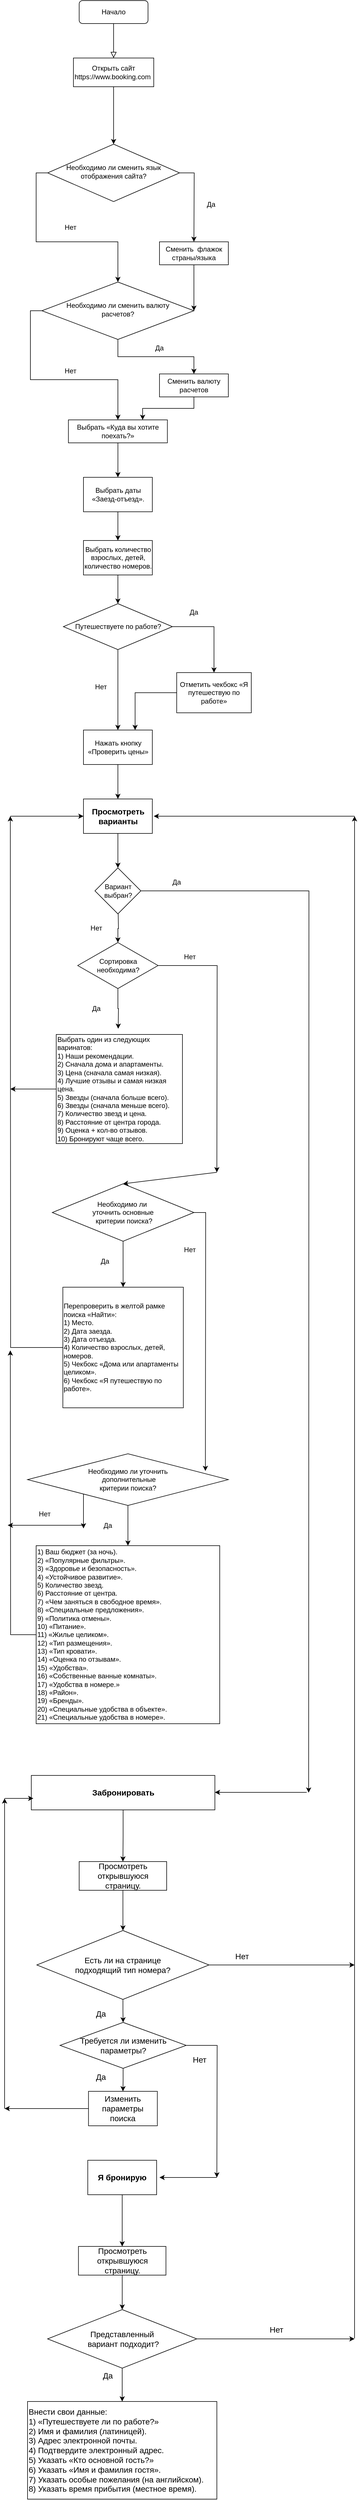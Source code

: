 <mxfile version="16.6.4" type="github">
  <diagram id="C5RBs43oDa-KdzZeNtuy" name="Page-1">
    <mxGraphModel dx="1210" dy="661" grid="1" gridSize="10" guides="1" tooltips="1" connect="1" arrows="1" fold="1" page="1" pageScale="1" pageWidth="827" pageHeight="1169" math="0" shadow="0">
      <root>
        <mxCell id="WIyWlLk6GJQsqaUBKTNV-0" />
        <mxCell id="WIyWlLk6GJQsqaUBKTNV-1" parent="WIyWlLk6GJQsqaUBKTNV-0" />
        <mxCell id="WIyWlLk6GJQsqaUBKTNV-2" value="" style="rounded=0;html=1;jettySize=auto;orthogonalLoop=1;fontSize=11;endArrow=block;endFill=0;endSize=8;strokeWidth=1;shadow=0;labelBackgroundColor=none;edgeStyle=orthogonalEdgeStyle;" parent="WIyWlLk6GJQsqaUBKTNV-1" source="WIyWlLk6GJQsqaUBKTNV-3" edge="1">
          <mxGeometry relative="1" as="geometry">
            <mxPoint x="220" y="110" as="targetPoint" />
          </mxGeometry>
        </mxCell>
        <mxCell id="WIyWlLk6GJQsqaUBKTNV-3" value="Начало" style="rounded=1;whiteSpace=wrap;html=1;fontSize=12;glass=0;strokeWidth=1;shadow=0;" parent="WIyWlLk6GJQsqaUBKTNV-1" vertex="1">
          <mxGeometry x="160" y="10" width="120" height="40" as="geometry" />
        </mxCell>
        <mxCell id="BFL_2XHOUMs97H4_P7Qg-10" style="edgeStyle=orthogonalEdgeStyle;rounded=0;orthogonalLoop=1;jettySize=auto;html=1;" parent="WIyWlLk6GJQsqaUBKTNV-1" source="WIyWlLk6GJQsqaUBKTNV-6" edge="1">
          <mxGeometry relative="1" as="geometry">
            <mxPoint x="360" y="430" as="targetPoint" />
          </mxGeometry>
        </mxCell>
        <mxCell id="BFL_2XHOUMs97H4_P7Qg-12" style="edgeStyle=orthogonalEdgeStyle;rounded=0;orthogonalLoop=1;jettySize=auto;html=1;exitX=0;exitY=0.5;exitDx=0;exitDy=0;entryX=0.5;entryY=0;entryDx=0;entryDy=0;" parent="WIyWlLk6GJQsqaUBKTNV-1" source="WIyWlLk6GJQsqaUBKTNV-6" target="WIyWlLk6GJQsqaUBKTNV-10" edge="1">
          <mxGeometry relative="1" as="geometry">
            <mxPoint x="220" y="490" as="targetPoint" />
          </mxGeometry>
        </mxCell>
        <mxCell id="WIyWlLk6GJQsqaUBKTNV-6" value="Необходимо ли сменить язык отображения сайта?" style="rhombus;whiteSpace=wrap;html=1;shadow=0;fontFamily=Helvetica;fontSize=12;align=center;strokeWidth=1;spacing=6;spacingTop=-4;" parent="WIyWlLk6GJQsqaUBKTNV-1" vertex="1">
          <mxGeometry x="105" y="260" width="230" height="100" as="geometry" />
        </mxCell>
        <mxCell id="BFL_2XHOUMs97H4_P7Qg-19" style="edgeStyle=orthogonalEdgeStyle;rounded=0;orthogonalLoop=1;jettySize=auto;html=1;exitX=0.5;exitY=1;exitDx=0;exitDy=0;entryX=1;entryY=0.5;entryDx=0;entryDy=0;" parent="WIyWlLk6GJQsqaUBKTNV-1" source="WIyWlLk6GJQsqaUBKTNV-7" target="WIyWlLk6GJQsqaUBKTNV-10" edge="1">
          <mxGeometry relative="1" as="geometry">
            <Array as="points">
              <mxPoint x="360" y="500" />
              <mxPoint x="360" y="500" />
            </Array>
          </mxGeometry>
        </mxCell>
        <mxCell id="WIyWlLk6GJQsqaUBKTNV-7" value="Сменить&amp;nbsp; флажок страны/языка" style="whiteSpace=wrap;html=1;fontSize=12;glass=0;strokeWidth=1;shadow=0;" parent="WIyWlLk6GJQsqaUBKTNV-1" vertex="1">
          <mxGeometry x="300" y="430" width="120" height="40" as="geometry" />
        </mxCell>
        <mxCell id="BFL_2XHOUMs97H4_P7Qg-21" style="edgeStyle=orthogonalEdgeStyle;rounded=0;orthogonalLoop=1;jettySize=auto;html=1;entryX=0.5;entryY=0;entryDx=0;entryDy=0;" parent="WIyWlLk6GJQsqaUBKTNV-1" source="WIyWlLk6GJQsqaUBKTNV-10" target="WIyWlLk6GJQsqaUBKTNV-12" edge="1">
          <mxGeometry relative="1" as="geometry" />
        </mxCell>
        <mxCell id="WIyWlLk6GJQsqaUBKTNV-10" value="Необходимо ли сменить валюту &lt;br&gt;расчетов?" style="rhombus;whiteSpace=wrap;html=1;shadow=0;fontFamily=Helvetica;fontSize=12;align=center;strokeWidth=1;spacing=6;spacingTop=-4;" parent="WIyWlLk6GJQsqaUBKTNV-1" vertex="1">
          <mxGeometry x="95" y="500" width="265" height="100" as="geometry" />
        </mxCell>
        <mxCell id="BFL_2XHOUMs97H4_P7Qg-31" value="" style="edgeStyle=orthogonalEdgeStyle;rounded=0;orthogonalLoop=1;jettySize=auto;html=1;" parent="WIyWlLk6GJQsqaUBKTNV-1" source="WIyWlLk6GJQsqaUBKTNV-11" target="BFL_2XHOUMs97H4_P7Qg-28" edge="1">
          <mxGeometry relative="1" as="geometry" />
        </mxCell>
        <mxCell id="WIyWlLk6GJQsqaUBKTNV-11" value="Выбрать «Куда вы хотите поехать?»" style="whiteSpace=wrap;html=1;fontSize=12;glass=0;strokeWidth=1;shadow=0;" parent="WIyWlLk6GJQsqaUBKTNV-1" vertex="1">
          <mxGeometry x="141.25" y="740" width="172.5" height="40" as="geometry" />
        </mxCell>
        <mxCell id="BFL_2XHOUMs97H4_P7Qg-27" style="edgeStyle=orthogonalEdgeStyle;rounded=0;orthogonalLoop=1;jettySize=auto;html=1;exitX=0.5;exitY=1;exitDx=0;exitDy=0;entryX=0.75;entryY=0;entryDx=0;entryDy=0;" parent="WIyWlLk6GJQsqaUBKTNV-1" source="WIyWlLk6GJQsqaUBKTNV-12" target="WIyWlLk6GJQsqaUBKTNV-11" edge="1">
          <mxGeometry relative="1" as="geometry" />
        </mxCell>
        <mxCell id="WIyWlLk6GJQsqaUBKTNV-12" value="Сменить валюту расчетов" style="whiteSpace=wrap;html=1;fontSize=12;glass=0;strokeWidth=1;shadow=0;" parent="WIyWlLk6GJQsqaUBKTNV-1" vertex="1">
          <mxGeometry x="300" y="660" width="120" height="40" as="geometry" />
        </mxCell>
        <mxCell id="BFL_2XHOUMs97H4_P7Qg-2" style="edgeStyle=orthogonalEdgeStyle;rounded=0;orthogonalLoop=1;jettySize=auto;html=1;entryX=0.5;entryY=0;entryDx=0;entryDy=0;" parent="WIyWlLk6GJQsqaUBKTNV-1" source="BFL_2XHOUMs97H4_P7Qg-0" target="WIyWlLk6GJQsqaUBKTNV-6" edge="1">
          <mxGeometry relative="1" as="geometry" />
        </mxCell>
        <mxCell id="BFL_2XHOUMs97H4_P7Qg-0" value="Открыть сайт https://www.booking.com&amp;nbsp;" style="whiteSpace=wrap;html=1;" parent="WIyWlLk6GJQsqaUBKTNV-1" vertex="1">
          <mxGeometry x="150" y="110" width="140" height="50" as="geometry" />
        </mxCell>
        <mxCell id="BFL_2XHOUMs97H4_P7Qg-4" value="Да" style="text;html=1;strokeColor=none;fillColor=none;align=center;verticalAlign=middle;whiteSpace=wrap;rounded=0;" parent="WIyWlLk6GJQsqaUBKTNV-1" vertex="1">
          <mxGeometry x="360" y="350" width="60" height="30" as="geometry" />
        </mxCell>
        <mxCell id="BFL_2XHOUMs97H4_P7Qg-13" value="Нет" style="text;html=1;strokeColor=none;fillColor=none;align=center;verticalAlign=middle;whiteSpace=wrap;rounded=0;" parent="WIyWlLk6GJQsqaUBKTNV-1" vertex="1">
          <mxGeometry x="115" y="390" width="60" height="30" as="geometry" />
        </mxCell>
        <mxCell id="BFL_2XHOUMs97H4_P7Qg-22" value="Да" style="text;html=1;strokeColor=none;fillColor=none;align=center;verticalAlign=middle;whiteSpace=wrap;rounded=0;" parent="WIyWlLk6GJQsqaUBKTNV-1" vertex="1">
          <mxGeometry x="270" y="600" width="60" height="30" as="geometry" />
        </mxCell>
        <mxCell id="BFL_2XHOUMs97H4_P7Qg-24" style="edgeStyle=orthogonalEdgeStyle;rounded=0;orthogonalLoop=1;jettySize=auto;html=1;exitX=0;exitY=0.5;exitDx=0;exitDy=0;entryX=0.5;entryY=0;entryDx=0;entryDy=0;" parent="WIyWlLk6GJQsqaUBKTNV-1" source="WIyWlLk6GJQsqaUBKTNV-10" target="WIyWlLk6GJQsqaUBKTNV-11" edge="1">
          <mxGeometry relative="1" as="geometry">
            <mxPoint x="220" y="670" as="targetPoint" />
          </mxGeometry>
        </mxCell>
        <mxCell id="BFL_2XHOUMs97H4_P7Qg-25" value="Нет" style="text;html=1;strokeColor=none;fillColor=none;align=center;verticalAlign=middle;whiteSpace=wrap;rounded=0;" parent="WIyWlLk6GJQsqaUBKTNV-1" vertex="1">
          <mxGeometry x="115" y="640" width="60" height="30" as="geometry" />
        </mxCell>
        <mxCell id="BFL_2XHOUMs97H4_P7Qg-33" value="" style="edgeStyle=orthogonalEdgeStyle;rounded=0;orthogonalLoop=1;jettySize=auto;html=1;" parent="WIyWlLk6GJQsqaUBKTNV-1" source="BFL_2XHOUMs97H4_P7Qg-28" target="BFL_2XHOUMs97H4_P7Qg-32" edge="1">
          <mxGeometry relative="1" as="geometry" />
        </mxCell>
        <mxCell id="BFL_2XHOUMs97H4_P7Qg-28" value="Выбрать даты «Заезд-отъезд»." style="whiteSpace=wrap;html=1;" parent="WIyWlLk6GJQsqaUBKTNV-1" vertex="1">
          <mxGeometry x="167.5" y="840" width="120" height="60" as="geometry" />
        </mxCell>
        <mxCell id="BFL_2XHOUMs97H4_P7Qg-35" value="" style="edgeStyle=orthogonalEdgeStyle;rounded=0;orthogonalLoop=1;jettySize=auto;html=1;" parent="WIyWlLk6GJQsqaUBKTNV-1" source="BFL_2XHOUMs97H4_P7Qg-32" target="BFL_2XHOUMs97H4_P7Qg-34" edge="1">
          <mxGeometry relative="1" as="geometry" />
        </mxCell>
        <mxCell id="BFL_2XHOUMs97H4_P7Qg-32" value="Выбрать количество взрослых, детей, количество номеров." style="whiteSpace=wrap;html=1;" parent="WIyWlLk6GJQsqaUBKTNV-1" vertex="1">
          <mxGeometry x="167.5" y="950" width="120" height="60" as="geometry" />
        </mxCell>
        <mxCell id="BFL_2XHOUMs97H4_P7Qg-37" style="edgeStyle=orthogonalEdgeStyle;rounded=0;orthogonalLoop=1;jettySize=auto;html=1;entryX=0.5;entryY=0;entryDx=0;entryDy=0;" parent="WIyWlLk6GJQsqaUBKTNV-1" source="BFL_2XHOUMs97H4_P7Qg-34" target="BFL_2XHOUMs97H4_P7Qg-36" edge="1">
          <mxGeometry relative="1" as="geometry">
            <mxPoint x="390" y="1140" as="targetPoint" />
          </mxGeometry>
        </mxCell>
        <mxCell id="BFL_2XHOUMs97H4_P7Qg-40" style="edgeStyle=orthogonalEdgeStyle;rounded=0;orthogonalLoop=1;jettySize=auto;html=1;" parent="WIyWlLk6GJQsqaUBKTNV-1" source="BFL_2XHOUMs97H4_P7Qg-34" target="BFL_2XHOUMs97H4_P7Qg-39" edge="1">
          <mxGeometry relative="1" as="geometry" />
        </mxCell>
        <mxCell id="BFL_2XHOUMs97H4_P7Qg-34" value="Путешествуете по работе?" style="rhombus;whiteSpace=wrap;html=1;" parent="WIyWlLk6GJQsqaUBKTNV-1" vertex="1">
          <mxGeometry x="132.5" y="1060" width="190" height="80" as="geometry" />
        </mxCell>
        <mxCell id="BFL_2XHOUMs97H4_P7Qg-41" style="edgeStyle=orthogonalEdgeStyle;rounded=0;orthogonalLoop=1;jettySize=auto;html=1;entryX=0.75;entryY=0;entryDx=0;entryDy=0;" parent="WIyWlLk6GJQsqaUBKTNV-1" source="BFL_2XHOUMs97H4_P7Qg-36" target="BFL_2XHOUMs97H4_P7Qg-39" edge="1">
          <mxGeometry relative="1" as="geometry" />
        </mxCell>
        <mxCell id="BFL_2XHOUMs97H4_P7Qg-36" value="Отметить чекбокс «Я путешествую по работе»" style="whiteSpace=wrap;html=1;" parent="WIyWlLk6GJQsqaUBKTNV-1" vertex="1">
          <mxGeometry x="330" y="1180" width="130" height="70" as="geometry" />
        </mxCell>
        <mxCell id="BFL_2XHOUMs97H4_P7Qg-38" value="Да" style="text;html=1;strokeColor=none;fillColor=none;align=center;verticalAlign=middle;whiteSpace=wrap;rounded=0;" parent="WIyWlLk6GJQsqaUBKTNV-1" vertex="1">
          <mxGeometry x="330" y="1060" width="60" height="30" as="geometry" />
        </mxCell>
        <mxCell id="CBsSBNwXO_VxB48tIqk5-2" value="" style="edgeStyle=orthogonalEdgeStyle;rounded=0;orthogonalLoop=1;jettySize=auto;html=1;" edge="1" parent="WIyWlLk6GJQsqaUBKTNV-1" source="BFL_2XHOUMs97H4_P7Qg-39" target="CBsSBNwXO_VxB48tIqk5-1">
          <mxGeometry relative="1" as="geometry" />
        </mxCell>
        <mxCell id="BFL_2XHOUMs97H4_P7Qg-39" value="Нажать кнопку «Проверить цены»" style="whiteSpace=wrap;html=1;" parent="WIyWlLk6GJQsqaUBKTNV-1" vertex="1">
          <mxGeometry x="167.5" y="1280" width="120" height="60" as="geometry" />
        </mxCell>
        <mxCell id="BFL_2XHOUMs97H4_P7Qg-42" value="Нет" style="text;html=1;strokeColor=none;fillColor=none;align=center;verticalAlign=middle;whiteSpace=wrap;rounded=0;" parent="WIyWlLk6GJQsqaUBKTNV-1" vertex="1">
          <mxGeometry x="167.5" y="1190" width="60" height="30" as="geometry" />
        </mxCell>
        <mxCell id="CBsSBNwXO_VxB48tIqk5-11" style="edgeStyle=orthogonalEdgeStyle;rounded=0;orthogonalLoop=1;jettySize=auto;html=1;" edge="1" parent="WIyWlLk6GJQsqaUBKTNV-1" source="CBsSBNwXO_VxB48tIqk5-1" target="CBsSBNwXO_VxB48tIqk5-3">
          <mxGeometry relative="1" as="geometry" />
        </mxCell>
        <mxCell id="CBsSBNwXO_VxB48tIqk5-1" value="&lt;font style=&quot;font-size: 14px&quot;&gt;&lt;b&gt;Просмотреть варианты&lt;/b&gt;&lt;/font&gt;" style="rounded=0;whiteSpace=wrap;html=1;" vertex="1" parent="WIyWlLk6GJQsqaUBKTNV-1">
          <mxGeometry x="167.5" y="1400" width="120" height="60" as="geometry" />
        </mxCell>
        <mxCell id="CBsSBNwXO_VxB48tIqk5-4" style="edgeStyle=orthogonalEdgeStyle;rounded=0;orthogonalLoop=1;jettySize=auto;html=1;" edge="1" parent="WIyWlLk6GJQsqaUBKTNV-1" source="CBsSBNwXO_VxB48tIqk5-3">
          <mxGeometry relative="1" as="geometry">
            <mxPoint x="560" y="3130" as="targetPoint" />
          </mxGeometry>
        </mxCell>
        <mxCell id="CBsSBNwXO_VxB48tIqk5-22" value="" style="edgeStyle=orthogonalEdgeStyle;rounded=0;orthogonalLoop=1;jettySize=auto;html=1;" edge="1" parent="WIyWlLk6GJQsqaUBKTNV-1" target="CBsSBNwXO_VxB48tIqk5-12">
          <mxGeometry relative="1" as="geometry">
            <mxPoint x="228" y="1600" as="sourcePoint" />
          </mxGeometry>
        </mxCell>
        <mxCell id="CBsSBNwXO_VxB48tIqk5-3" value="Вариант выбран?" style="rhombus;whiteSpace=wrap;html=1;" vertex="1" parent="WIyWlLk6GJQsqaUBKTNV-1">
          <mxGeometry x="187.5" y="1520" width="80" height="80" as="geometry" />
        </mxCell>
        <mxCell id="CBsSBNwXO_VxB48tIqk5-6" value="Да" style="text;html=1;strokeColor=none;fillColor=none;align=center;verticalAlign=middle;whiteSpace=wrap;rounded=0;" vertex="1" parent="WIyWlLk6GJQsqaUBKTNV-1">
          <mxGeometry x="300" y="1530" width="60" height="30" as="geometry" />
        </mxCell>
        <mxCell id="CBsSBNwXO_VxB48tIqk5-14" value="Нет" style="text;html=1;strokeColor=none;fillColor=none;align=center;verticalAlign=middle;whiteSpace=wrap;rounded=0;" vertex="1" parent="WIyWlLk6GJQsqaUBKTNV-1">
          <mxGeometry x="160" y="1610" width="60" height="30" as="geometry" />
        </mxCell>
        <mxCell id="CBsSBNwXO_VxB48tIqk5-43" style="edgeStyle=orthogonalEdgeStyle;rounded=0;orthogonalLoop=1;jettySize=auto;html=1;" edge="1" parent="WIyWlLk6GJQsqaUBKTNV-1" source="CBsSBNwXO_VxB48tIqk5-17">
          <mxGeometry relative="1" as="geometry">
            <mxPoint x="40" y="1905" as="targetPoint" />
          </mxGeometry>
        </mxCell>
        <mxCell id="CBsSBNwXO_VxB48tIqk5-17" value="Выбрать один из следующих варинатов:&lt;br&gt;&lt;div&gt;1)&lt;span&gt;	&lt;/span&gt;Наши рекомендации.&lt;/div&gt;&lt;div&gt;2)&lt;span&gt;	&lt;/span&gt;Сначала дома и апартаменты.&lt;/div&gt;&lt;div&gt;3)&lt;span&gt;	&lt;/span&gt;Цена (сначала самая низкая).&lt;/div&gt;&lt;div&gt;4)&lt;span&gt;	&lt;/span&gt;Лучшие отзывы и самая низкая цена.&lt;/div&gt;&lt;div&gt;5)&lt;span&gt;	&lt;/span&gt;Звезды (сначала больше всего).&lt;/div&gt;&lt;div&gt;6)&lt;span&gt;	&lt;/span&gt;Звезды (сначала меньше всего).&lt;/div&gt;&lt;div&gt;7)&lt;span&gt;	&lt;/span&gt;Количество звезд и цена.&lt;/div&gt;&lt;div&gt;8)&lt;span&gt;	&lt;/span&gt;Расстояние от центра города.&lt;/div&gt;&lt;div&gt;9)&lt;span&gt;	&lt;/span&gt;Оценка + кол-во отзывов.&lt;/div&gt;&lt;div&gt;10)&lt;span&gt;	&lt;/span&gt;Бронируют чаще всего.&lt;/div&gt;" style="rounded=0;whiteSpace=wrap;html=1;align=left;" vertex="1" parent="WIyWlLk6GJQsqaUBKTNV-1">
          <mxGeometry x="120" y="1810" width="220" height="190" as="geometry" />
        </mxCell>
        <mxCell id="CBsSBNwXO_VxB48tIqk5-19" value="Да" style="text;html=1;strokeColor=none;fillColor=none;align=center;verticalAlign=middle;whiteSpace=wrap;rounded=0;" vertex="1" parent="WIyWlLk6GJQsqaUBKTNV-1">
          <mxGeometry x="160" y="1750" width="60" height="30" as="geometry" />
        </mxCell>
        <mxCell id="CBsSBNwXO_VxB48tIqk5-25" value="" style="endArrow=classic;html=1;rounded=0;startArrow=none;" edge="1" parent="WIyWlLk6GJQsqaUBKTNV-1" source="CBsSBNwXO_VxB48tIqk5-12">
          <mxGeometry width="50" height="50" relative="1" as="geometry">
            <mxPoint x="210" y="1720" as="sourcePoint" />
            <mxPoint x="260" y="1670" as="targetPoint" />
          </mxGeometry>
        </mxCell>
        <mxCell id="CBsSBNwXO_VxB48tIqk5-30" style="edgeStyle=orthogonalEdgeStyle;rounded=0;orthogonalLoop=1;jettySize=auto;html=1;" edge="1" parent="WIyWlLk6GJQsqaUBKTNV-1" source="CBsSBNwXO_VxB48tIqk5-12">
          <mxGeometry relative="1" as="geometry">
            <mxPoint x="400" y="2050" as="targetPoint" />
          </mxGeometry>
        </mxCell>
        <mxCell id="CBsSBNwXO_VxB48tIqk5-32" style="edgeStyle=orthogonalEdgeStyle;rounded=0;orthogonalLoop=1;jettySize=auto;html=1;" edge="1" parent="WIyWlLk6GJQsqaUBKTNV-1" source="CBsSBNwXO_VxB48tIqk5-12">
          <mxGeometry relative="1" as="geometry">
            <mxPoint x="228" y="1800" as="targetPoint" />
          </mxGeometry>
        </mxCell>
        <mxCell id="CBsSBNwXO_VxB48tIqk5-12" value="Сортировка необходима?" style="rhombus;whiteSpace=wrap;html=1;" vertex="1" parent="WIyWlLk6GJQsqaUBKTNV-1">
          <mxGeometry x="157.5" y="1650" width="140" height="80" as="geometry" />
        </mxCell>
        <mxCell id="CBsSBNwXO_VxB48tIqk5-26" value="" style="endArrow=none;html=1;rounded=0;" edge="1" parent="WIyWlLk6GJQsqaUBKTNV-1" target="CBsSBNwXO_VxB48tIqk5-12">
          <mxGeometry width="50" height="50" relative="1" as="geometry">
            <mxPoint x="210" y="1720" as="sourcePoint" />
            <mxPoint x="260" y="1670" as="targetPoint" />
          </mxGeometry>
        </mxCell>
        <mxCell id="CBsSBNwXO_VxB48tIqk5-27" value="" style="endArrow=classic;html=1;rounded=0;" edge="1" parent="WIyWlLk6GJQsqaUBKTNV-1" target="CBsSBNwXO_VxB48tIqk5-12">
          <mxGeometry width="50" height="50" relative="1" as="geometry">
            <mxPoint x="210" y="1720" as="sourcePoint" />
            <mxPoint x="260" y="1670" as="targetPoint" />
          </mxGeometry>
        </mxCell>
        <mxCell id="CBsSBNwXO_VxB48tIqk5-28" value="" style="endArrow=classic;html=1;rounded=0;" edge="1" parent="WIyWlLk6GJQsqaUBKTNV-1">
          <mxGeometry width="50" height="50" relative="1" as="geometry">
            <mxPoint x="40" y="1430" as="sourcePoint" />
            <mxPoint x="167.5" y="1430" as="targetPoint" />
          </mxGeometry>
        </mxCell>
        <mxCell id="CBsSBNwXO_VxB48tIqk5-31" value="Нет" style="text;html=1;strokeColor=none;fillColor=none;align=center;verticalAlign=middle;whiteSpace=wrap;rounded=0;" vertex="1" parent="WIyWlLk6GJQsqaUBKTNV-1">
          <mxGeometry x="322.5" y="1660" width="60" height="30" as="geometry" />
        </mxCell>
        <mxCell id="CBsSBNwXO_VxB48tIqk5-38" value="" style="edgeStyle=orthogonalEdgeStyle;rounded=0;orthogonalLoop=1;jettySize=auto;html=1;" edge="1" parent="WIyWlLk6GJQsqaUBKTNV-1" source="CBsSBNwXO_VxB48tIqk5-33" target="CBsSBNwXO_VxB48tIqk5-37">
          <mxGeometry relative="1" as="geometry" />
        </mxCell>
        <mxCell id="CBsSBNwXO_VxB48tIqk5-45" style="edgeStyle=orthogonalEdgeStyle;rounded=0;orthogonalLoop=1;jettySize=auto;html=1;" edge="1" parent="WIyWlLk6GJQsqaUBKTNV-1" source="CBsSBNwXO_VxB48tIqk5-33">
          <mxGeometry relative="1" as="geometry">
            <mxPoint x="380" y="2570" as="targetPoint" />
          </mxGeometry>
        </mxCell>
        <mxCell id="CBsSBNwXO_VxB48tIqk5-33" value="Необходимо ли&amp;nbsp;&lt;br&gt;уточнить основные&lt;br&gt;&amp;nbsp;критерии поиска?" style="rhombus;whiteSpace=wrap;html=1;" vertex="1" parent="WIyWlLk6GJQsqaUBKTNV-1">
          <mxGeometry x="113.13" y="2070" width="246.87" height="100" as="geometry" />
        </mxCell>
        <mxCell id="CBsSBNwXO_VxB48tIqk5-36" value="" style="endArrow=classic;html=1;rounded=0;entryX=0.5;entryY=0;entryDx=0;entryDy=0;" edge="1" parent="WIyWlLk6GJQsqaUBKTNV-1" target="CBsSBNwXO_VxB48tIqk5-33">
          <mxGeometry width="50" height="50" relative="1" as="geometry">
            <mxPoint x="400" y="2050" as="sourcePoint" />
            <mxPoint x="100" y="2040" as="targetPoint" />
          </mxGeometry>
        </mxCell>
        <mxCell id="CBsSBNwXO_VxB48tIqk5-40" style="edgeStyle=orthogonalEdgeStyle;rounded=0;orthogonalLoop=1;jettySize=auto;html=1;" edge="1" parent="WIyWlLk6GJQsqaUBKTNV-1" source="CBsSBNwXO_VxB48tIqk5-37">
          <mxGeometry relative="1" as="geometry">
            <mxPoint x="40" y="1430" as="targetPoint" />
          </mxGeometry>
        </mxCell>
        <mxCell id="CBsSBNwXO_VxB48tIqk5-37" value="&lt;div style=&quot;text-align: left&quot;&gt;Перепроверить в желтой рамке поиска «Найти»:&lt;/div&gt;&lt;div style=&quot;text-align: left&quot;&gt;1)&lt;span&gt;	&lt;/span&gt;Место.&lt;/div&gt;&lt;div style=&quot;text-align: left&quot;&gt;2)&lt;span&gt;	&lt;/span&gt;Дата заезда.&lt;/div&gt;&lt;div style=&quot;text-align: left&quot;&gt;3)&lt;span&gt;	&lt;/span&gt;Дата отъезда.&lt;/div&gt;&lt;div style=&quot;text-align: left&quot;&gt;4)&lt;span&gt;	&lt;/span&gt;Количество взрослых, детей, номеров.&lt;/div&gt;&lt;div style=&quot;text-align: left&quot;&gt;5) Чекбокс «Дома или апартаменты целиком».&lt;br&gt;&lt;/div&gt;&lt;div style=&quot;text-align: left&quot;&gt;6) Чекбокс «Я путешествую по работе».&lt;br&gt;&lt;/div&gt;" style="whiteSpace=wrap;html=1;aspect=fixed;" vertex="1" parent="WIyWlLk6GJQsqaUBKTNV-1">
          <mxGeometry x="131.57" y="2250" width="210" height="210" as="geometry" />
        </mxCell>
        <mxCell id="CBsSBNwXO_VxB48tIqk5-39" value="Да" style="text;html=1;strokeColor=none;fillColor=none;align=center;verticalAlign=middle;whiteSpace=wrap;rounded=0;" vertex="1" parent="WIyWlLk6GJQsqaUBKTNV-1">
          <mxGeometry x="175" y="2190" width="60" height="30" as="geometry" />
        </mxCell>
        <mxCell id="CBsSBNwXO_VxB48tIqk5-49" value="" style="edgeStyle=orthogonalEdgeStyle;rounded=0;orthogonalLoop=1;jettySize=auto;html=1;" edge="1" parent="WIyWlLk6GJQsqaUBKTNV-1" source="CBsSBNwXO_VxB48tIqk5-44" target="CBsSBNwXO_VxB48tIqk5-47">
          <mxGeometry relative="1" as="geometry" />
        </mxCell>
        <mxCell id="CBsSBNwXO_VxB48tIqk5-44" value="Необходимо ли уточнить&lt;br&gt;&amp;nbsp;дополнительные &lt;br&gt;критерии поиска?" style="rhombus;whiteSpace=wrap;html=1;" vertex="1" parent="WIyWlLk6GJQsqaUBKTNV-1">
          <mxGeometry x="70" y="2540" width="350" height="90" as="geometry" />
        </mxCell>
        <mxCell id="CBsSBNwXO_VxB48tIqk5-46" value="Нет" style="text;html=1;strokeColor=none;fillColor=none;align=center;verticalAlign=middle;whiteSpace=wrap;rounded=0;" vertex="1" parent="WIyWlLk6GJQsqaUBKTNV-1">
          <mxGeometry x="322.5" y="2170" width="60" height="30" as="geometry" />
        </mxCell>
        <mxCell id="CBsSBNwXO_VxB48tIqk5-53" style="edgeStyle=orthogonalEdgeStyle;rounded=0;orthogonalLoop=1;jettySize=auto;html=1;" edge="1" parent="WIyWlLk6GJQsqaUBKTNV-1" source="CBsSBNwXO_VxB48tIqk5-47">
          <mxGeometry relative="1" as="geometry">
            <mxPoint x="40" y="2360" as="targetPoint" />
          </mxGeometry>
        </mxCell>
        <mxCell id="CBsSBNwXO_VxB48tIqk5-47" value="&lt;div&gt;1)&lt;span&gt;	&lt;/span&gt;Ваш бюджет (за ночь).&lt;/div&gt;&lt;div&gt;2)&lt;span&gt;	&lt;/span&gt;«Популярные фильтры».&lt;/div&gt;&lt;div&gt;3)&lt;span&gt;	&lt;/span&gt;«Здоровье и безопасность».&lt;/div&gt;&lt;div&gt;4)&lt;span&gt;	&lt;/span&gt;«Устойчивое развитие».&lt;/div&gt;&lt;div&gt;5)&lt;span&gt;	&lt;/span&gt;Количество звезд.&lt;/div&gt;&lt;div&gt;6)&lt;span&gt;	&lt;/span&gt;Расстояние от центра.&lt;/div&gt;&lt;div&gt;7)&lt;span&gt;	&lt;/span&gt;«Чем заняться в свободное время».&lt;/div&gt;&lt;div&gt;8)&lt;span&gt;	&lt;/span&gt;«Специальные предложения».&lt;/div&gt;&lt;div&gt;9)&lt;span&gt;	&lt;/span&gt;«Политика отмены».&lt;/div&gt;&lt;div&gt;10)&lt;span&gt;	&lt;/span&gt;«Питание».&lt;/div&gt;&lt;div&gt;11)&lt;span&gt;	&lt;/span&gt;«Жилье целиком».&lt;/div&gt;&lt;div&gt;12)&lt;span&gt;	&lt;/span&gt;«Тип размещения».&lt;/div&gt;&lt;div&gt;13)&lt;span&gt;	&lt;/span&gt;«Тип кровати».&lt;/div&gt;&lt;div&gt;14)&lt;span&gt;	&lt;/span&gt;«Оценка по отзывам».&lt;/div&gt;&lt;div&gt;15)&lt;span&gt;	&lt;/span&gt;«Удобства».&lt;/div&gt;&lt;div&gt;16)&lt;span&gt;	&lt;/span&gt;«Собственные ванные комнаты».&lt;/div&gt;&lt;div&gt;17)&lt;span&gt;	&lt;/span&gt;«Удобства в номере.»&lt;/div&gt;&lt;div&gt;18)&lt;span&gt;	&lt;/span&gt;«Район».&lt;/div&gt;&lt;div&gt;19)&lt;span&gt;	&lt;/span&gt;«Бренды».&lt;/div&gt;&lt;div&gt;20)&lt;span&gt;	&lt;/span&gt;«Специальные удобства в объекте».&lt;/div&gt;&lt;div&gt;21)&lt;span&gt;	&lt;/span&gt;«Специальные удобства в номере».&lt;/div&gt;" style="rounded=0;whiteSpace=wrap;html=1;align=left;" vertex="1" parent="WIyWlLk6GJQsqaUBKTNV-1">
          <mxGeometry x="85" y="2700" width="320" height="310" as="geometry" />
        </mxCell>
        <mxCell id="CBsSBNwXO_VxB48tIqk5-50" value="Да" style="text;html=1;strokeColor=none;fillColor=none;align=center;verticalAlign=middle;whiteSpace=wrap;rounded=0;" vertex="1" parent="WIyWlLk6GJQsqaUBKTNV-1">
          <mxGeometry x="180" y="2650" width="60" height="30" as="geometry" />
        </mxCell>
        <mxCell id="CBsSBNwXO_VxB48tIqk5-55" value="Нет" style="text;html=1;strokeColor=none;fillColor=none;align=center;verticalAlign=middle;whiteSpace=wrap;rounded=0;" vertex="1" parent="WIyWlLk6GJQsqaUBKTNV-1">
          <mxGeometry x="70" y="2630" width="60" height="30" as="geometry" />
        </mxCell>
        <mxCell id="CBsSBNwXO_VxB48tIqk5-65" value="" style="edgeStyle=orthogonalEdgeStyle;rounded=0;orthogonalLoop=1;jettySize=auto;html=1;fontSize=14;" edge="1" parent="WIyWlLk6GJQsqaUBKTNV-1" source="CBsSBNwXO_VxB48tIqk5-57" target="CBsSBNwXO_VxB48tIqk5-63">
          <mxGeometry relative="1" as="geometry" />
        </mxCell>
        <mxCell id="CBsSBNwXO_VxB48tIqk5-57" value="&lt;b&gt;&lt;font style=&quot;font-size: 14px&quot;&gt;Забронировать&lt;/font&gt;&lt;/b&gt;" style="rounded=0;whiteSpace=wrap;html=1;" vertex="1" parent="WIyWlLk6GJQsqaUBKTNV-1">
          <mxGeometry x="76.57" y="3100" width="320" height="60" as="geometry" />
        </mxCell>
        <mxCell id="CBsSBNwXO_VxB48tIqk5-58" value="" style="endArrow=classic;html=1;rounded=0;fontSize=14;" edge="1" parent="WIyWlLk6GJQsqaUBKTNV-1">
          <mxGeometry width="50" height="50" relative="1" as="geometry">
            <mxPoint x="556.57" y="3129.5" as="sourcePoint" />
            <mxPoint x="396.57" y="3129.5" as="targetPoint" />
          </mxGeometry>
        </mxCell>
        <mxCell id="CBsSBNwXO_VxB48tIqk5-59" value="" style="endArrow=classic;html=1;rounded=0;fontSize=14;" edge="1" parent="WIyWlLk6GJQsqaUBKTNV-1">
          <mxGeometry width="50" height="50" relative="1" as="geometry">
            <mxPoint x="167.5" y="2664.5" as="sourcePoint" />
            <mxPoint x="35.5" y="2664.5" as="targetPoint" />
          </mxGeometry>
        </mxCell>
        <mxCell id="CBsSBNwXO_VxB48tIqk5-62" value="" style="endArrow=classic;html=1;rounded=0;fontSize=14;" edge="1" parent="WIyWlLk6GJQsqaUBKTNV-1">
          <mxGeometry width="50" height="50" relative="1" as="geometry">
            <mxPoint x="167.5" y="2610" as="sourcePoint" />
            <mxPoint x="167.5" y="2670" as="targetPoint" />
          </mxGeometry>
        </mxCell>
        <mxCell id="CBsSBNwXO_VxB48tIqk5-68" value="" style="edgeStyle=orthogonalEdgeStyle;rounded=0;orthogonalLoop=1;jettySize=auto;html=1;fontSize=14;" edge="1" parent="WIyWlLk6GJQsqaUBKTNV-1" source="CBsSBNwXO_VxB48tIqk5-63" target="CBsSBNwXO_VxB48tIqk5-66">
          <mxGeometry relative="1" as="geometry" />
        </mxCell>
        <mxCell id="CBsSBNwXO_VxB48tIqk5-63" value="Просмотреть открывшуюся страницу." style="rounded=0;whiteSpace=wrap;html=1;fontSize=14;" vertex="1" parent="WIyWlLk6GJQsqaUBKTNV-1">
          <mxGeometry x="160" y="3250" width="152.5" height="50" as="geometry" />
        </mxCell>
        <mxCell id="CBsSBNwXO_VxB48tIqk5-82" value="" style="edgeStyle=orthogonalEdgeStyle;rounded=0;orthogonalLoop=1;jettySize=auto;html=1;fontSize=14;" edge="1" parent="WIyWlLk6GJQsqaUBKTNV-1" source="CBsSBNwXO_VxB48tIqk5-66" target="CBsSBNwXO_VxB48tIqk5-69">
          <mxGeometry relative="1" as="geometry" />
        </mxCell>
        <mxCell id="CBsSBNwXO_VxB48tIqk5-87" style="edgeStyle=orthogonalEdgeStyle;rounded=0;orthogonalLoop=1;jettySize=auto;html=1;fontSize=14;" edge="1" parent="WIyWlLk6GJQsqaUBKTNV-1" source="CBsSBNwXO_VxB48tIqk5-66">
          <mxGeometry relative="1" as="geometry">
            <mxPoint x="640" y="3430" as="targetPoint" />
          </mxGeometry>
        </mxCell>
        <mxCell id="CBsSBNwXO_VxB48tIqk5-66" value="Есть ли на странице &lt;br&gt;подходящий тип номера?" style="rhombus;whiteSpace=wrap;html=1;fontSize=14;" vertex="1" parent="WIyWlLk6GJQsqaUBKTNV-1">
          <mxGeometry x="86.25" y="3370" width="300" height="120" as="geometry" />
        </mxCell>
        <mxCell id="CBsSBNwXO_VxB48tIqk5-75" value="" style="edgeStyle=orthogonalEdgeStyle;rounded=0;orthogonalLoop=1;jettySize=auto;html=1;fontSize=14;" edge="1" parent="WIyWlLk6GJQsqaUBKTNV-1" source="CBsSBNwXO_VxB48tIqk5-69" target="CBsSBNwXO_VxB48tIqk5-74">
          <mxGeometry relative="1" as="geometry" />
        </mxCell>
        <mxCell id="CBsSBNwXO_VxB48tIqk5-80" style="edgeStyle=orthogonalEdgeStyle;rounded=0;orthogonalLoop=1;jettySize=auto;html=1;fontSize=14;" edge="1" parent="WIyWlLk6GJQsqaUBKTNV-1" source="CBsSBNwXO_VxB48tIqk5-69">
          <mxGeometry relative="1" as="geometry">
            <mxPoint x="400" y="3800" as="targetPoint" />
          </mxGeometry>
        </mxCell>
        <mxCell id="CBsSBNwXO_VxB48tIqk5-69" value="Требуется ли изменить параметры?" style="rhombus;whiteSpace=wrap;html=1;fontSize=14;" vertex="1" parent="WIyWlLk6GJQsqaUBKTNV-1">
          <mxGeometry x="126.57" y="3530" width="220" height="80" as="geometry" />
        </mxCell>
        <mxCell id="CBsSBNwXO_VxB48tIqk5-73" value="Да" style="text;html=1;strokeColor=none;fillColor=none;align=center;verticalAlign=middle;whiteSpace=wrap;rounded=0;fontSize=14;" vertex="1" parent="WIyWlLk6GJQsqaUBKTNV-1">
          <mxGeometry x="167.5" y="3500" width="60" height="30" as="geometry" />
        </mxCell>
        <mxCell id="CBsSBNwXO_VxB48tIqk5-77" style="edgeStyle=orthogonalEdgeStyle;rounded=0;orthogonalLoop=1;jettySize=auto;html=1;fontSize=14;" edge="1" parent="WIyWlLk6GJQsqaUBKTNV-1" source="CBsSBNwXO_VxB48tIqk5-74">
          <mxGeometry relative="1" as="geometry">
            <mxPoint x="30" y="3680" as="targetPoint" />
          </mxGeometry>
        </mxCell>
        <mxCell id="CBsSBNwXO_VxB48tIqk5-74" value="Изменить параметры поиска" style="rounded=0;whiteSpace=wrap;html=1;fontSize=14;" vertex="1" parent="WIyWlLk6GJQsqaUBKTNV-1">
          <mxGeometry x="176.25" y="3650" width="120" height="60" as="geometry" />
        </mxCell>
        <mxCell id="CBsSBNwXO_VxB48tIqk5-76" value="" style="endArrow=classic;html=1;rounded=0;fontSize=14;" edge="1" parent="WIyWlLk6GJQsqaUBKTNV-1">
          <mxGeometry width="50" height="50" relative="1" as="geometry">
            <mxPoint x="30" y="3680" as="sourcePoint" />
            <mxPoint x="30" y="3140" as="targetPoint" />
          </mxGeometry>
        </mxCell>
        <mxCell id="CBsSBNwXO_VxB48tIqk5-78" value="" style="endArrow=classic;html=1;rounded=0;fontSize=14;entryX=0.011;entryY=0.667;entryDx=0;entryDy=0;entryPerimeter=0;" edge="1" parent="WIyWlLk6GJQsqaUBKTNV-1" target="CBsSBNwXO_VxB48tIqk5-57">
          <mxGeometry width="50" height="50" relative="1" as="geometry">
            <mxPoint x="30" y="3140" as="sourcePoint" />
            <mxPoint x="70" y="3140" as="targetPoint" />
          </mxGeometry>
        </mxCell>
        <mxCell id="CBsSBNwXO_VxB48tIqk5-79" value="Да" style="text;html=1;strokeColor=none;fillColor=none;align=center;verticalAlign=middle;whiteSpace=wrap;rounded=0;fontSize=14;" vertex="1" parent="WIyWlLk6GJQsqaUBKTNV-1">
          <mxGeometry x="167.5" y="3610" width="60" height="30" as="geometry" />
        </mxCell>
        <mxCell id="CBsSBNwXO_VxB48tIqk5-81" value="Нет" style="text;html=1;strokeColor=none;fillColor=none;align=center;verticalAlign=middle;whiteSpace=wrap;rounded=0;fontSize=14;" vertex="1" parent="WIyWlLk6GJQsqaUBKTNV-1">
          <mxGeometry x="340" y="3580" width="60" height="30" as="geometry" />
        </mxCell>
        <mxCell id="CBsSBNwXO_VxB48tIqk5-93" style="edgeStyle=orthogonalEdgeStyle;rounded=0;orthogonalLoop=1;jettySize=auto;html=1;entryX=0.5;entryY=0;entryDx=0;entryDy=0;fontSize=14;" edge="1" parent="WIyWlLk6GJQsqaUBKTNV-1" source="CBsSBNwXO_VxB48tIqk5-84" target="CBsSBNwXO_VxB48tIqk5-92">
          <mxGeometry relative="1" as="geometry" />
        </mxCell>
        <mxCell id="CBsSBNwXO_VxB48tIqk5-84" value="&lt;b&gt;Я бронирую&lt;/b&gt;" style="rounded=0;whiteSpace=wrap;html=1;fontSize=14;" vertex="1" parent="WIyWlLk6GJQsqaUBKTNV-1">
          <mxGeometry x="175" y="3770" width="120" height="60" as="geometry" />
        </mxCell>
        <mxCell id="CBsSBNwXO_VxB48tIqk5-85" value="" style="endArrow=classic;html=1;rounded=0;fontSize=14;" edge="1" parent="WIyWlLk6GJQsqaUBKTNV-1">
          <mxGeometry width="50" height="50" relative="1" as="geometry">
            <mxPoint x="400" y="3800" as="sourcePoint" />
            <mxPoint x="300" y="3800" as="targetPoint" />
          </mxGeometry>
        </mxCell>
        <mxCell id="CBsSBNwXO_VxB48tIqk5-88" value="Нет" style="text;html=1;strokeColor=none;fillColor=none;align=center;verticalAlign=middle;whiteSpace=wrap;rounded=0;fontSize=14;" vertex="1" parent="WIyWlLk6GJQsqaUBKTNV-1">
          <mxGeometry x="414" y="3400" width="60" height="30" as="geometry" />
        </mxCell>
        <mxCell id="CBsSBNwXO_VxB48tIqk5-90" value="" style="endArrow=classic;html=1;rounded=0;fontSize=14;" edge="1" parent="WIyWlLk6GJQsqaUBKTNV-1">
          <mxGeometry width="50" height="50" relative="1" as="geometry">
            <mxPoint x="640" y="4080" as="sourcePoint" />
            <mxPoint x="640" y="1430" as="targetPoint" />
          </mxGeometry>
        </mxCell>
        <mxCell id="CBsSBNwXO_VxB48tIqk5-91" value="" style="endArrow=classic;html=1;rounded=0;fontSize=14;" edge="1" parent="WIyWlLk6GJQsqaUBKTNV-1">
          <mxGeometry width="50" height="50" relative="1" as="geometry">
            <mxPoint x="640" y="1430" as="sourcePoint" />
            <mxPoint x="290" y="1430" as="targetPoint" />
          </mxGeometry>
        </mxCell>
        <mxCell id="CBsSBNwXO_VxB48tIqk5-95" style="edgeStyle=orthogonalEdgeStyle;rounded=0;orthogonalLoop=1;jettySize=auto;html=1;fontSize=14;" edge="1" parent="WIyWlLk6GJQsqaUBKTNV-1" source="CBsSBNwXO_VxB48tIqk5-92" target="CBsSBNwXO_VxB48tIqk5-94">
          <mxGeometry relative="1" as="geometry" />
        </mxCell>
        <mxCell id="CBsSBNwXO_VxB48tIqk5-92" value="Просмотреть открывшуюся страницу." style="rounded=0;whiteSpace=wrap;html=1;fontSize=14;" vertex="1" parent="WIyWlLk6GJQsqaUBKTNV-1">
          <mxGeometry x="158.75" y="3920" width="152.5" height="50" as="geometry" />
        </mxCell>
        <mxCell id="CBsSBNwXO_VxB48tIqk5-98" value="" style="edgeStyle=orthogonalEdgeStyle;rounded=0;orthogonalLoop=1;jettySize=auto;html=1;fontSize=14;" edge="1" parent="WIyWlLk6GJQsqaUBKTNV-1" source="CBsSBNwXO_VxB48tIqk5-94" target="CBsSBNwXO_VxB48tIqk5-96">
          <mxGeometry relative="1" as="geometry" />
        </mxCell>
        <mxCell id="CBsSBNwXO_VxB48tIqk5-100" style="edgeStyle=orthogonalEdgeStyle;rounded=0;orthogonalLoop=1;jettySize=auto;html=1;fontSize=14;" edge="1" parent="WIyWlLk6GJQsqaUBKTNV-1" source="CBsSBNwXO_VxB48tIqk5-94">
          <mxGeometry relative="1" as="geometry">
            <mxPoint x="640" y="4081" as="targetPoint" />
          </mxGeometry>
        </mxCell>
        <mxCell id="CBsSBNwXO_VxB48tIqk5-94" value="Представленный&lt;br&gt;&amp;nbsp;вариант подходит?" style="rhombus;whiteSpace=wrap;html=1;fontSize=14;" vertex="1" parent="WIyWlLk6GJQsqaUBKTNV-1">
          <mxGeometry x="105" y="4030" width="260" height="102" as="geometry" />
        </mxCell>
        <mxCell id="CBsSBNwXO_VxB48tIqk5-96" value="Внести свои данные:&lt;br&gt;1)	«Путешествуете ли по работе?»&lt;br&gt;2)	Имя и фамилия (латиницей).&lt;br&gt;3)	Адрес электронной почты.&lt;br&gt;4)	Подтвердите электронный адрес.&lt;br&gt;5) Указать «Кто основной гость?»&lt;br&gt;6) Указать «Имя и фамилия гостя».&lt;br&gt;7) Указать особые пожелания (на английском).&lt;br&gt;8)	Указать время прибытия (местное время)." style="rounded=0;whiteSpace=wrap;html=1;fontSize=14;align=left;" vertex="1" parent="WIyWlLk6GJQsqaUBKTNV-1">
          <mxGeometry x="70" y="4190" width="330" height="170" as="geometry" />
        </mxCell>
        <mxCell id="CBsSBNwXO_VxB48tIqk5-99" value="Да" style="text;html=1;strokeColor=none;fillColor=none;align=center;verticalAlign=middle;whiteSpace=wrap;rounded=0;fontSize=14;" vertex="1" parent="WIyWlLk6GJQsqaUBKTNV-1">
          <mxGeometry x="180" y="4130" width="60" height="30" as="geometry" />
        </mxCell>
        <mxCell id="CBsSBNwXO_VxB48tIqk5-101" value="Нет" style="text;html=1;strokeColor=none;fillColor=none;align=center;verticalAlign=middle;whiteSpace=wrap;rounded=0;fontSize=14;" vertex="1" parent="WIyWlLk6GJQsqaUBKTNV-1">
          <mxGeometry x="474" y="4050" width="60" height="30" as="geometry" />
        </mxCell>
      </root>
    </mxGraphModel>
  </diagram>
</mxfile>

